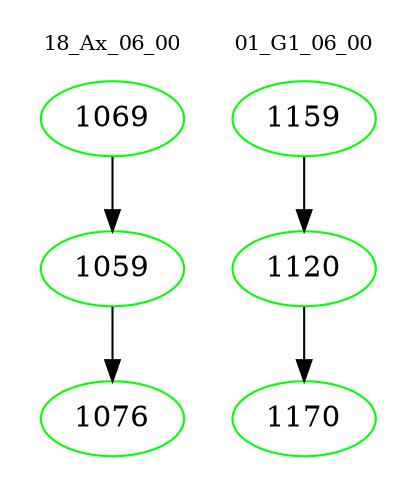 digraph{
subgraph cluster_0 {
color = white
label = "18_Ax_06_00";
fontsize=10;
T0_1069 [label="1069", color="green"]
T0_1069 -> T0_1059 [color="black"]
T0_1059 [label="1059", color="green"]
T0_1059 -> T0_1076 [color="black"]
T0_1076 [label="1076", color="green"]
}
subgraph cluster_1 {
color = white
label = "01_G1_06_00";
fontsize=10;
T1_1159 [label="1159", color="green"]
T1_1159 -> T1_1120 [color="black"]
T1_1120 [label="1120", color="green"]
T1_1120 -> T1_1170 [color="black"]
T1_1170 [label="1170", color="green"]
}
}
